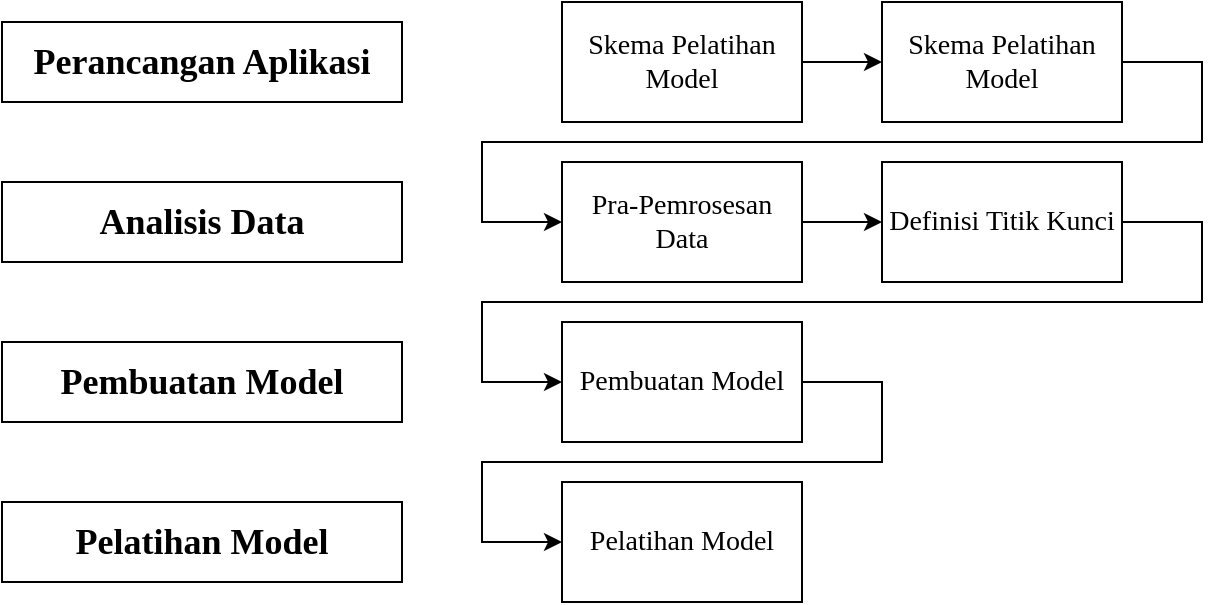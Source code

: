 <mxfile version="13.1.2" type="device"><diagram id="07c3HhvPyVagcwEuHQEQ" name="Page-1"><mxGraphModel dx="1422" dy="791" grid="1" gridSize="10" guides="1" tooltips="1" connect="1" arrows="1" fold="1" page="1" pageScale="1" pageWidth="850" pageHeight="1100" math="0" shadow="0"><root><mxCell id="0"/><mxCell id="1" parent="0"/><mxCell id="Of3oWZV2OJdZYLWmc1r--2" value="Perancangan Aplikasi" style="rounded=0;whiteSpace=wrap;html=1;fontFamily=Times New Roman;fontSize=18;fontStyle=1" vertex="1" parent="1"><mxGeometry y="20" width="200" height="40" as="geometry"/></mxCell><mxCell id="Of3oWZV2OJdZYLWmc1r--3" value="Analisis Data" style="rounded=0;whiteSpace=wrap;html=1;fontFamily=Times New Roman;fontSize=18;fontStyle=1" vertex="1" parent="1"><mxGeometry y="100" width="200" height="40" as="geometry"/></mxCell><mxCell id="Of3oWZV2OJdZYLWmc1r--4" value="Pembuatan Model" style="rounded=0;whiteSpace=wrap;html=1;fontFamily=Times New Roman;fontSize=18;fontStyle=1" vertex="1" parent="1"><mxGeometry y="180" width="200" height="40" as="geometry"/></mxCell><mxCell id="Of3oWZV2OJdZYLWmc1r--5" value="Pelatihan Model" style="rounded=0;whiteSpace=wrap;html=1;fontFamily=Times New Roman;fontSize=18;fontStyle=1" vertex="1" parent="1"><mxGeometry y="260" width="200" height="40" as="geometry"/></mxCell><mxCell id="Of3oWZV2OJdZYLWmc1r--15" style="edgeStyle=orthogonalEdgeStyle;rounded=0;orthogonalLoop=1;jettySize=auto;html=1;entryX=0;entryY=0.5;entryDx=0;entryDy=0;fontFamily=Times New Roman;fontSize=14;" edge="1" parent="1" source="Of3oWZV2OJdZYLWmc1r--6" target="Of3oWZV2OJdZYLWmc1r--8"><mxGeometry relative="1" as="geometry"/></mxCell><mxCell id="Of3oWZV2OJdZYLWmc1r--6" value="Skema Pelatihan Model" style="rounded=0;whiteSpace=wrap;html=1;fontFamily=Times New Roman;fontSize=14;" vertex="1" parent="1"><mxGeometry x="280" y="10" width="120" height="60" as="geometry"/></mxCell><mxCell id="Of3oWZV2OJdZYLWmc1r--17" style="edgeStyle=orthogonalEdgeStyle;rounded=0;orthogonalLoop=1;jettySize=auto;html=1;fontFamily=Times New Roman;fontSize=14;entryX=0;entryY=0.5;entryDx=0;entryDy=0;" edge="1" parent="1" source="Of3oWZV2OJdZYLWmc1r--8" target="Of3oWZV2OJdZYLWmc1r--9"><mxGeometry relative="1" as="geometry"><mxPoint x="640" y="110" as="targetPoint"/><Array as="points"><mxPoint x="600" y="40"/><mxPoint x="600" y="80"/><mxPoint x="240" y="80"/><mxPoint x="240" y="120"/></Array></mxGeometry></mxCell><mxCell id="Of3oWZV2OJdZYLWmc1r--8" value="Skema Pelatihan Model" style="rounded=0;whiteSpace=wrap;html=1;fontFamily=Times New Roman;fontSize=14;" vertex="1" parent="1"><mxGeometry x="440" y="10" width="120" height="60" as="geometry"/></mxCell><mxCell id="Of3oWZV2OJdZYLWmc1r--18" style="edgeStyle=orthogonalEdgeStyle;rounded=0;orthogonalLoop=1;jettySize=auto;html=1;entryX=0;entryY=0.5;entryDx=0;entryDy=0;fontFamily=Times New Roman;fontSize=14;" edge="1" parent="1" source="Of3oWZV2OJdZYLWmc1r--9" target="Of3oWZV2OJdZYLWmc1r--11"><mxGeometry relative="1" as="geometry"/></mxCell><mxCell id="Of3oWZV2OJdZYLWmc1r--9" value="Pra-Pemrosesan Data" style="rounded=0;whiteSpace=wrap;html=1;fontFamily=Times New Roman;fontSize=14;" vertex="1" parent="1"><mxGeometry x="280" y="90" width="120" height="60" as="geometry"/></mxCell><mxCell id="Of3oWZV2OJdZYLWmc1r--19" style="edgeStyle=orthogonalEdgeStyle;rounded=0;orthogonalLoop=1;jettySize=auto;html=1;entryX=0;entryY=0.5;entryDx=0;entryDy=0;fontFamily=Times New Roman;fontSize=14;" edge="1" parent="1" source="Of3oWZV2OJdZYLWmc1r--11" target="Of3oWZV2OJdZYLWmc1r--12"><mxGeometry relative="1" as="geometry"><Array as="points"><mxPoint x="600" y="120"/><mxPoint x="600" y="160"/><mxPoint x="240" y="160"/><mxPoint x="240" y="200"/></Array></mxGeometry></mxCell><mxCell id="Of3oWZV2OJdZYLWmc1r--11" value="Definisi Titik Kunci" style="rounded=0;whiteSpace=wrap;html=1;fontFamily=Times New Roman;fontSize=14;" vertex="1" parent="1"><mxGeometry x="440" y="90" width="120" height="60" as="geometry"/></mxCell><mxCell id="Of3oWZV2OJdZYLWmc1r--20" style="edgeStyle=orthogonalEdgeStyle;rounded=0;orthogonalLoop=1;jettySize=auto;html=1;entryX=0;entryY=0.5;entryDx=0;entryDy=0;fontFamily=Times New Roman;fontSize=14;" edge="1" parent="1" source="Of3oWZV2OJdZYLWmc1r--12" target="Of3oWZV2OJdZYLWmc1r--13"><mxGeometry relative="1" as="geometry"><Array as="points"><mxPoint x="440" y="200"/><mxPoint x="440" y="240"/><mxPoint x="240" y="240"/><mxPoint x="240" y="280"/></Array></mxGeometry></mxCell><mxCell id="Of3oWZV2OJdZYLWmc1r--12" value="Pembuatan Model" style="rounded=0;whiteSpace=wrap;html=1;fontFamily=Times New Roman;fontSize=14;" vertex="1" parent="1"><mxGeometry x="280" y="170" width="120" height="60" as="geometry"/></mxCell><mxCell id="Of3oWZV2OJdZYLWmc1r--13" value="Pelatihan Model" style="rounded=0;whiteSpace=wrap;html=1;fontFamily=Times New Roman;fontSize=14;" vertex="1" parent="1"><mxGeometry x="280" y="250" width="120" height="60" as="geometry"/></mxCell></root></mxGraphModel></diagram></mxfile>